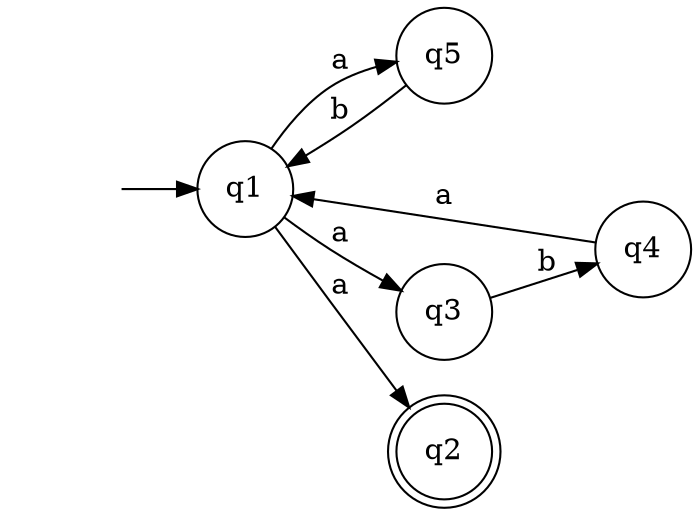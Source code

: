 digraph G {
  rankdir = LR;
  node [shape = none, label = ""] 0;
  node [shape = circle, label = "q5"]; q4;
  node [shape = circle, label = "q4"]; q3;
  node [shape = circle, label = "q3"]; q2;
  node [shape = doublecircle, label = "q2"]; q1;
  node [shape = circle, label = "q1"];
  0 -> q0;
  q0 -> q1 [label = "a"];
  q0 -> q2 [label = "a"];
  q0 -> q4 [label = "a"];
  q2 -> q3 [label = "b"];
  q3 -> q0 [label = "a"];
  q4 -> q0 [label = "b"];
}

